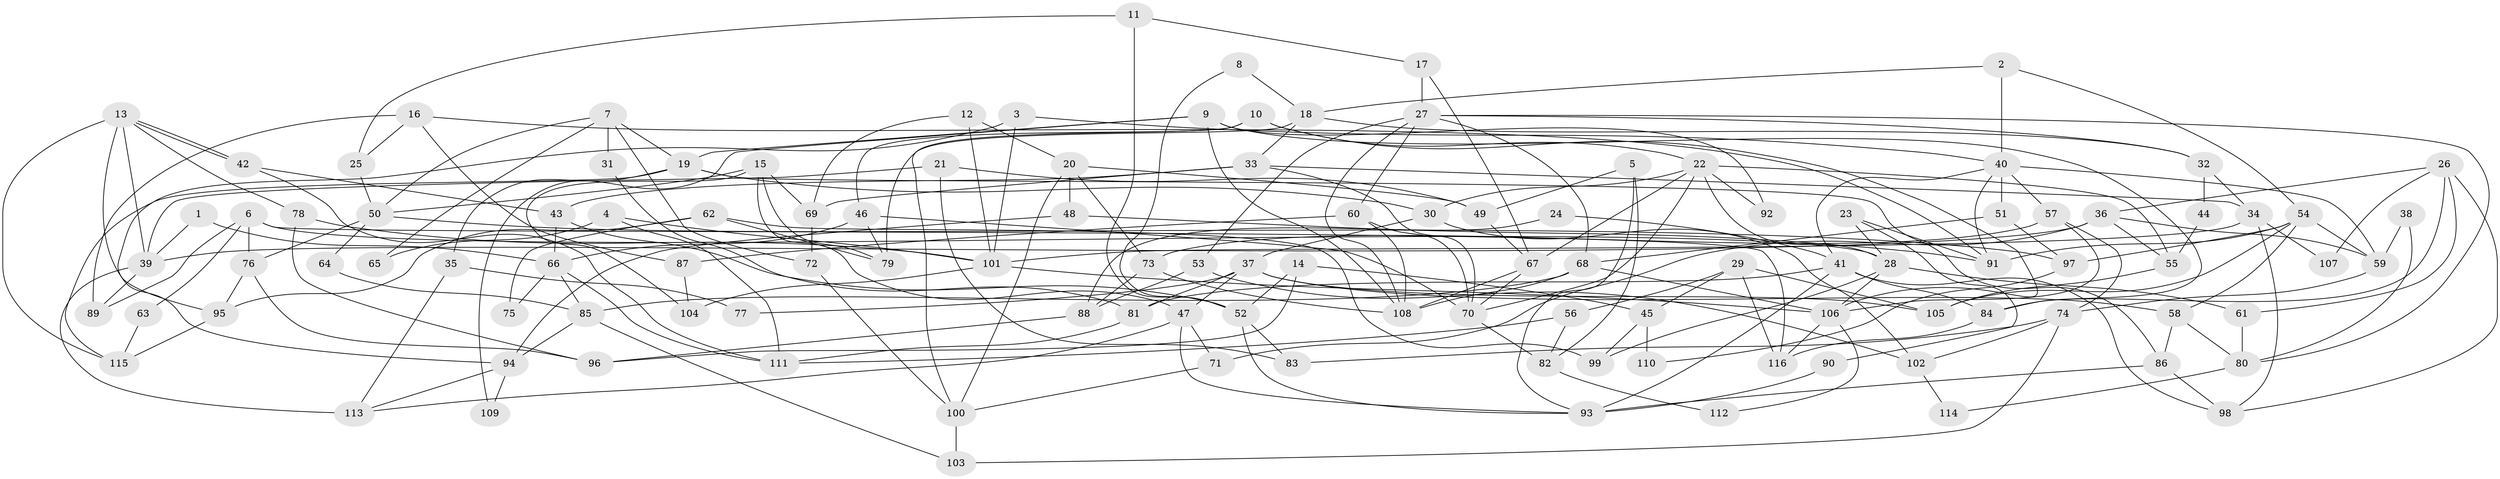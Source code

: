 // coarse degree distribution, {2: 0.15, 3: 0.1375, 8: 0.1125, 5: 0.2, 6: 0.125, 4: 0.2, 10: 0.0125, 7: 0.025, 11: 0.0125, 9: 0.025}
// Generated by graph-tools (version 1.1) at 2025/41/03/06/25 10:41:53]
// undirected, 116 vertices, 232 edges
graph export_dot {
graph [start="1"]
  node [color=gray90,style=filled];
  1;
  2;
  3;
  4;
  5;
  6;
  7;
  8;
  9;
  10;
  11;
  12;
  13;
  14;
  15;
  16;
  17;
  18;
  19;
  20;
  21;
  22;
  23;
  24;
  25;
  26;
  27;
  28;
  29;
  30;
  31;
  32;
  33;
  34;
  35;
  36;
  37;
  38;
  39;
  40;
  41;
  42;
  43;
  44;
  45;
  46;
  47;
  48;
  49;
  50;
  51;
  52;
  53;
  54;
  55;
  56;
  57;
  58;
  59;
  60;
  61;
  62;
  63;
  64;
  65;
  66;
  67;
  68;
  69;
  70;
  71;
  72;
  73;
  74;
  75;
  76;
  77;
  78;
  79;
  80;
  81;
  82;
  83;
  84;
  85;
  86;
  87;
  88;
  89;
  90;
  91;
  92;
  93;
  94;
  95;
  96;
  97;
  98;
  99;
  100;
  101;
  102;
  103;
  104;
  105;
  106;
  107;
  108;
  109;
  110;
  111;
  112;
  113;
  114;
  115;
  116;
  1 -- 66;
  1 -- 39;
  2 -- 54;
  2 -- 18;
  2 -- 40;
  3 -- 40;
  3 -- 101;
  3 -- 94;
  4 -- 101;
  4 -- 111;
  4 -- 65;
  5 -- 93;
  5 -- 49;
  5 -- 82;
  6 -- 89;
  6 -- 28;
  6 -- 63;
  6 -- 76;
  6 -- 116;
  7 -- 72;
  7 -- 19;
  7 -- 31;
  7 -- 50;
  7 -- 65;
  8 -- 18;
  8 -- 52;
  9 -- 108;
  9 -- 84;
  9 -- 19;
  9 -- 92;
  9 -- 109;
  10 -- 106;
  10 -- 22;
  10 -- 46;
  10 -- 100;
  11 -- 25;
  11 -- 17;
  11 -- 52;
  12 -- 69;
  12 -- 101;
  12 -- 20;
  13 -- 42;
  13 -- 42;
  13 -- 95;
  13 -- 39;
  13 -- 78;
  13 -- 115;
  14 -- 52;
  14 -- 96;
  14 -- 45;
  15 -- 79;
  15 -- 50;
  15 -- 47;
  15 -- 69;
  15 -- 104;
  16 -- 87;
  16 -- 91;
  16 -- 25;
  16 -- 89;
  17 -- 67;
  17 -- 27;
  18 -- 33;
  18 -- 32;
  18 -- 79;
  19 -- 86;
  19 -- 30;
  19 -- 35;
  19 -- 115;
  20 -- 100;
  20 -- 48;
  20 -- 49;
  20 -- 73;
  21 -- 49;
  21 -- 83;
  21 -- 39;
  22 -- 70;
  22 -- 28;
  22 -- 30;
  22 -- 55;
  22 -- 67;
  22 -- 92;
  23 -- 91;
  23 -- 28;
  23 -- 90;
  24 -- 88;
  24 -- 41;
  25 -- 50;
  26 -- 36;
  26 -- 98;
  26 -- 61;
  26 -- 84;
  26 -- 107;
  27 -- 108;
  27 -- 68;
  27 -- 32;
  27 -- 53;
  27 -- 60;
  27 -- 80;
  28 -- 99;
  28 -- 61;
  28 -- 106;
  29 -- 56;
  29 -- 116;
  29 -- 45;
  29 -- 105;
  30 -- 37;
  30 -- 102;
  31 -- 81;
  32 -- 34;
  32 -- 44;
  33 -- 70;
  33 -- 34;
  33 -- 43;
  33 -- 69;
  34 -- 98;
  34 -- 101;
  34 -- 107;
  35 -- 113;
  35 -- 77;
  36 -- 59;
  36 -- 39;
  36 -- 55;
  36 -- 71;
  37 -- 105;
  37 -- 47;
  37 -- 58;
  37 -- 77;
  37 -- 81;
  38 -- 80;
  38 -- 59;
  39 -- 89;
  39 -- 113;
  40 -- 91;
  40 -- 41;
  40 -- 51;
  40 -- 57;
  40 -- 59;
  41 -- 81;
  41 -- 84;
  41 -- 93;
  41 -- 98;
  42 -- 43;
  42 -- 111;
  43 -- 52;
  43 -- 66;
  44 -- 55;
  45 -- 99;
  45 -- 110;
  46 -- 66;
  46 -- 70;
  46 -- 79;
  47 -- 71;
  47 -- 93;
  47 -- 113;
  48 -- 94;
  48 -- 91;
  49 -- 67;
  50 -- 97;
  50 -- 64;
  50 -- 76;
  51 -- 68;
  51 -- 97;
  52 -- 93;
  52 -- 83;
  53 -- 102;
  53 -- 88;
  54 -- 105;
  54 -- 59;
  54 -- 58;
  54 -- 91;
  54 -- 97;
  55 -- 105;
  56 -- 111;
  56 -- 82;
  57 -- 106;
  57 -- 73;
  57 -- 74;
  58 -- 80;
  58 -- 86;
  59 -- 74;
  60 -- 108;
  60 -- 70;
  60 -- 87;
  61 -- 80;
  62 -- 79;
  62 -- 95;
  62 -- 75;
  62 -- 99;
  63 -- 115;
  64 -- 85;
  66 -- 85;
  66 -- 75;
  66 -- 111;
  67 -- 70;
  67 -- 108;
  68 -- 106;
  68 -- 108;
  68 -- 85;
  69 -- 72;
  70 -- 82;
  71 -- 100;
  72 -- 100;
  73 -- 88;
  73 -- 108;
  74 -- 103;
  74 -- 83;
  74 -- 102;
  76 -- 95;
  76 -- 96;
  78 -- 96;
  78 -- 101;
  80 -- 114;
  81 -- 111;
  82 -- 112;
  84 -- 116;
  85 -- 94;
  85 -- 103;
  86 -- 93;
  86 -- 98;
  87 -- 104;
  88 -- 96;
  90 -- 93;
  94 -- 113;
  94 -- 109;
  95 -- 115;
  97 -- 110;
  100 -- 103;
  101 -- 106;
  101 -- 104;
  102 -- 114;
  106 -- 116;
  106 -- 112;
}
